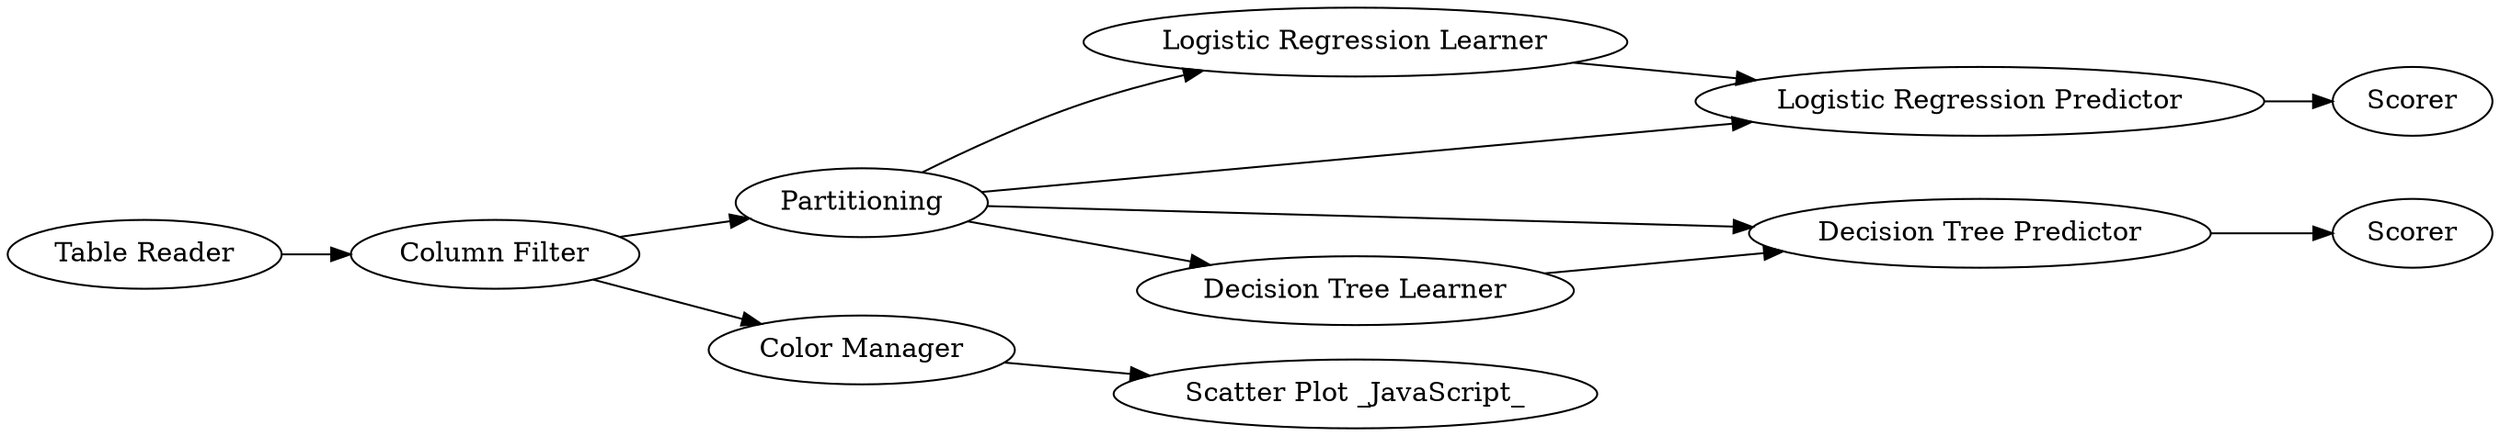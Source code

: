 digraph {
	6 -> 5
	7 -> 8
	3 -> 2
	2 -> 4
	6 -> 10
	5 -> 7
	9 -> 10
	6 -> 9
	6 -> 7
	10 -> 11
	1 -> 3
	3 -> 6
	5 [label="Logistic Regression Learner"]
	1 [label="Table Reader"]
	7 [label="Logistic Regression Predictor"]
	9 [label="Decision Tree Learner"]
	11 [label=Scorer]
	4 [label="Scatter Plot _JavaScript_"]
	6 [label=Partitioning]
	8 [label=Scorer]
	3 [label="Column Filter"]
	2 [label="Color Manager"]
	10 [label="Decision Tree Predictor"]
	rankdir=LR
}
